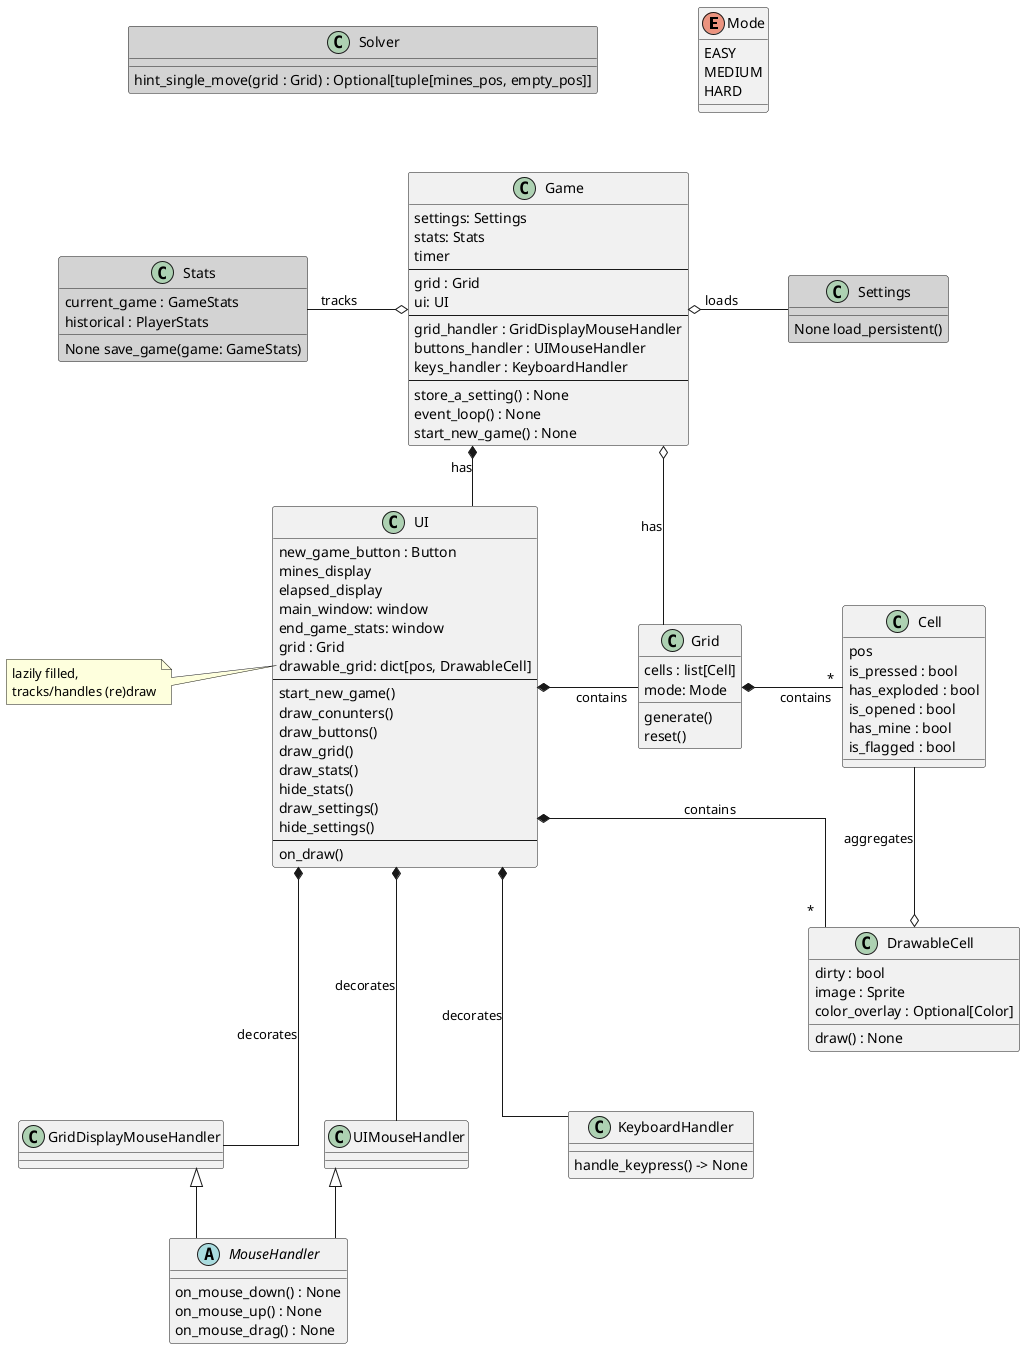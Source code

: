 @startuml
skinparam linetype ortho
skinparam nodesep 100

Enum Mode {
    EASY
    MEDIUM
    HARD
}

class Game {
    settings: Settings
    stats: Stats
    timer
    --
    grid : Grid
    ui: UI
    --
    grid_handler : GridDisplayMouseHandler
    buttons_handler : UIMouseHandler
    keys_handler : KeyboardHandler
    --
    store_a_setting() : None
    event_loop() : None
    start_new_game() : None
}

class Grid {
    cells : list[Cell]
    mode: Mode
    generate()
    reset()
}

class Cell {
    pos
    is_pressed : bool
    has_exploded : bool
    is_opened : bool
    has_mine : bool
    is_flagged : bool
}

class DrawableCell {
    dirty : bool
    image : Sprite
    color_overlay : Optional[Color]
    draw() : None
}

class UI {
    new_game_button : Button
    mines_display
    elapsed_display
    main_window: window
    end_game_stats: window
    grid : Grid
    drawable_grid: dict[pos, DrawableCell]
    --
    start_new_game()
    draw_conunters()
    draw_buttons()
    draw_grid()
    draw_stats()
    hide_stats()
    draw_settings()
    hide_settings()
    --
    on_draw()
}
note left of UI::drawable_grid
  lazily filled,
  tracks/handles (re)draw
end note

abstract class MouseHandler {
    on_mouse_down() : None
    on_mouse_up() : None
    on_mouse_drag() : None
}
class GridDisplayMouseHandler
class UIMouseHandler
class KeyboardHandler {
    handle_keypress() -> None
}

class Settings #lightgrey {
    None load_persistent()

}

class Stats #lightgrey {
    current_game : GameStats
    historical : PlayerStats
    None save_game(game: GameStats)
}

class Solver #lightgrey {
    hint_single_move(grid : Grid) : Optional[tuple[mines_pos, empty_pos]]
}


Game o-d- Grid : has
Game o-r- Settings : loads
Game -u[hidden]- Mode
Game -u[hidden]- Solver
Game o-l- Stats : tracks
Game *-d- UI: has

Grid *-r- "*" Cell : contains
DrawableCell o-u- Cell : aggregates

UI *-r- Grid : contains
UI *-d- "*" DrawableCell : contains
UI *-d-- GridDisplayMouseHandler : decorates
UI *-d-- UIMouseHandler : decorates
UI *-d-- KeyboardHandler : decorates
GridDisplayMouseHandler <|-- MouseHandler
UIMouseHandler <|-- MouseHandler

@enduml
